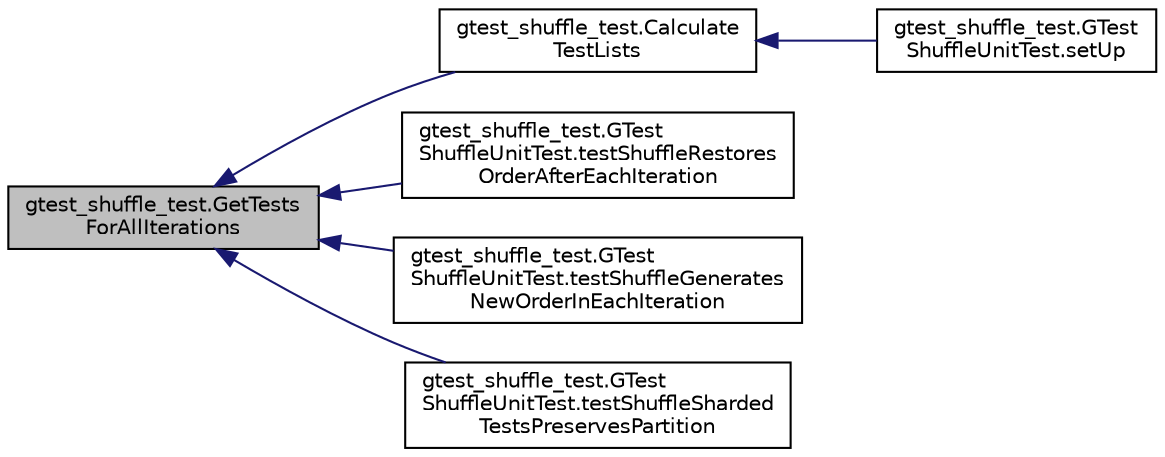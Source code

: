 digraph "gtest_shuffle_test.GetTestsForAllIterations"
{
  edge [fontname="Helvetica",fontsize="10",labelfontname="Helvetica",labelfontsize="10"];
  node [fontname="Helvetica",fontsize="10",shape=record];
  rankdir="LR";
  Node22 [label="gtest_shuffle_test.GetTests\lForAllIterations",height=0.2,width=0.4,color="black", fillcolor="grey75", style="filled", fontcolor="black"];
  Node22 -> Node23 [dir="back",color="midnightblue",fontsize="10",style="solid",fontname="Helvetica"];
  Node23 [label="gtest_shuffle_test.Calculate\lTestLists",height=0.2,width=0.4,color="black", fillcolor="white", style="filled",URL="$d3/d15/namespacegtest__shuffle__test.html#a51dcc55df3ebd76c676298ef9b4fea19"];
  Node23 -> Node24 [dir="back",color="midnightblue",fontsize="10",style="solid",fontname="Helvetica"];
  Node24 [label="gtest_shuffle_test.GTest\lShuffleUnitTest.setUp",height=0.2,width=0.4,color="black", fillcolor="white", style="filled",URL="$d5/daf/classgtest__shuffle__test_1_1_g_test_shuffle_unit_test.html#adf9841ae9c86eaafc3c3f7c9690c7bd8"];
  Node22 -> Node25 [dir="back",color="midnightblue",fontsize="10",style="solid",fontname="Helvetica"];
  Node25 [label="gtest_shuffle_test.GTest\lShuffleUnitTest.testShuffleRestores\lOrderAfterEachIteration",height=0.2,width=0.4,color="black", fillcolor="white", style="filled",URL="$d5/daf/classgtest__shuffle__test_1_1_g_test_shuffle_unit_test.html#a77b83a9870ad8d68524e1177f5320fb0"];
  Node22 -> Node26 [dir="back",color="midnightblue",fontsize="10",style="solid",fontname="Helvetica"];
  Node26 [label="gtest_shuffle_test.GTest\lShuffleUnitTest.testShuffleGenerates\lNewOrderInEachIteration",height=0.2,width=0.4,color="black", fillcolor="white", style="filled",URL="$d5/daf/classgtest__shuffle__test_1_1_g_test_shuffle_unit_test.html#ada78bae27e0d82d07bd663d53a36552b"];
  Node22 -> Node27 [dir="back",color="midnightblue",fontsize="10",style="solid",fontname="Helvetica"];
  Node27 [label="gtest_shuffle_test.GTest\lShuffleUnitTest.testShuffleSharded\lTestsPreservesPartition",height=0.2,width=0.4,color="black", fillcolor="white", style="filled",URL="$d5/daf/classgtest__shuffle__test_1_1_g_test_shuffle_unit_test.html#abd33c5ef01ce6d1d025ebcc816d47c19"];
}
